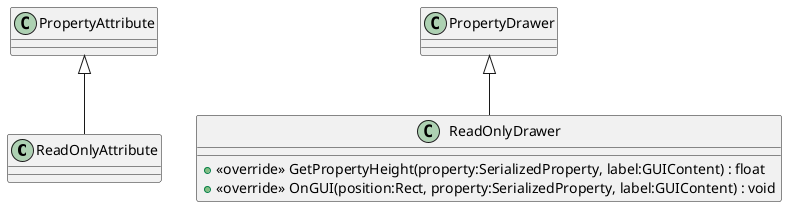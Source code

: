 @startuml
class ReadOnlyAttribute {
}
class ReadOnlyDrawer {
    + <<override>> GetPropertyHeight(property:SerializedProperty, label:GUIContent) : float
    + <<override>> OnGUI(position:Rect, property:SerializedProperty, label:GUIContent) : void
}
PropertyAttribute <|-- ReadOnlyAttribute
PropertyDrawer <|-- ReadOnlyDrawer
@enduml
